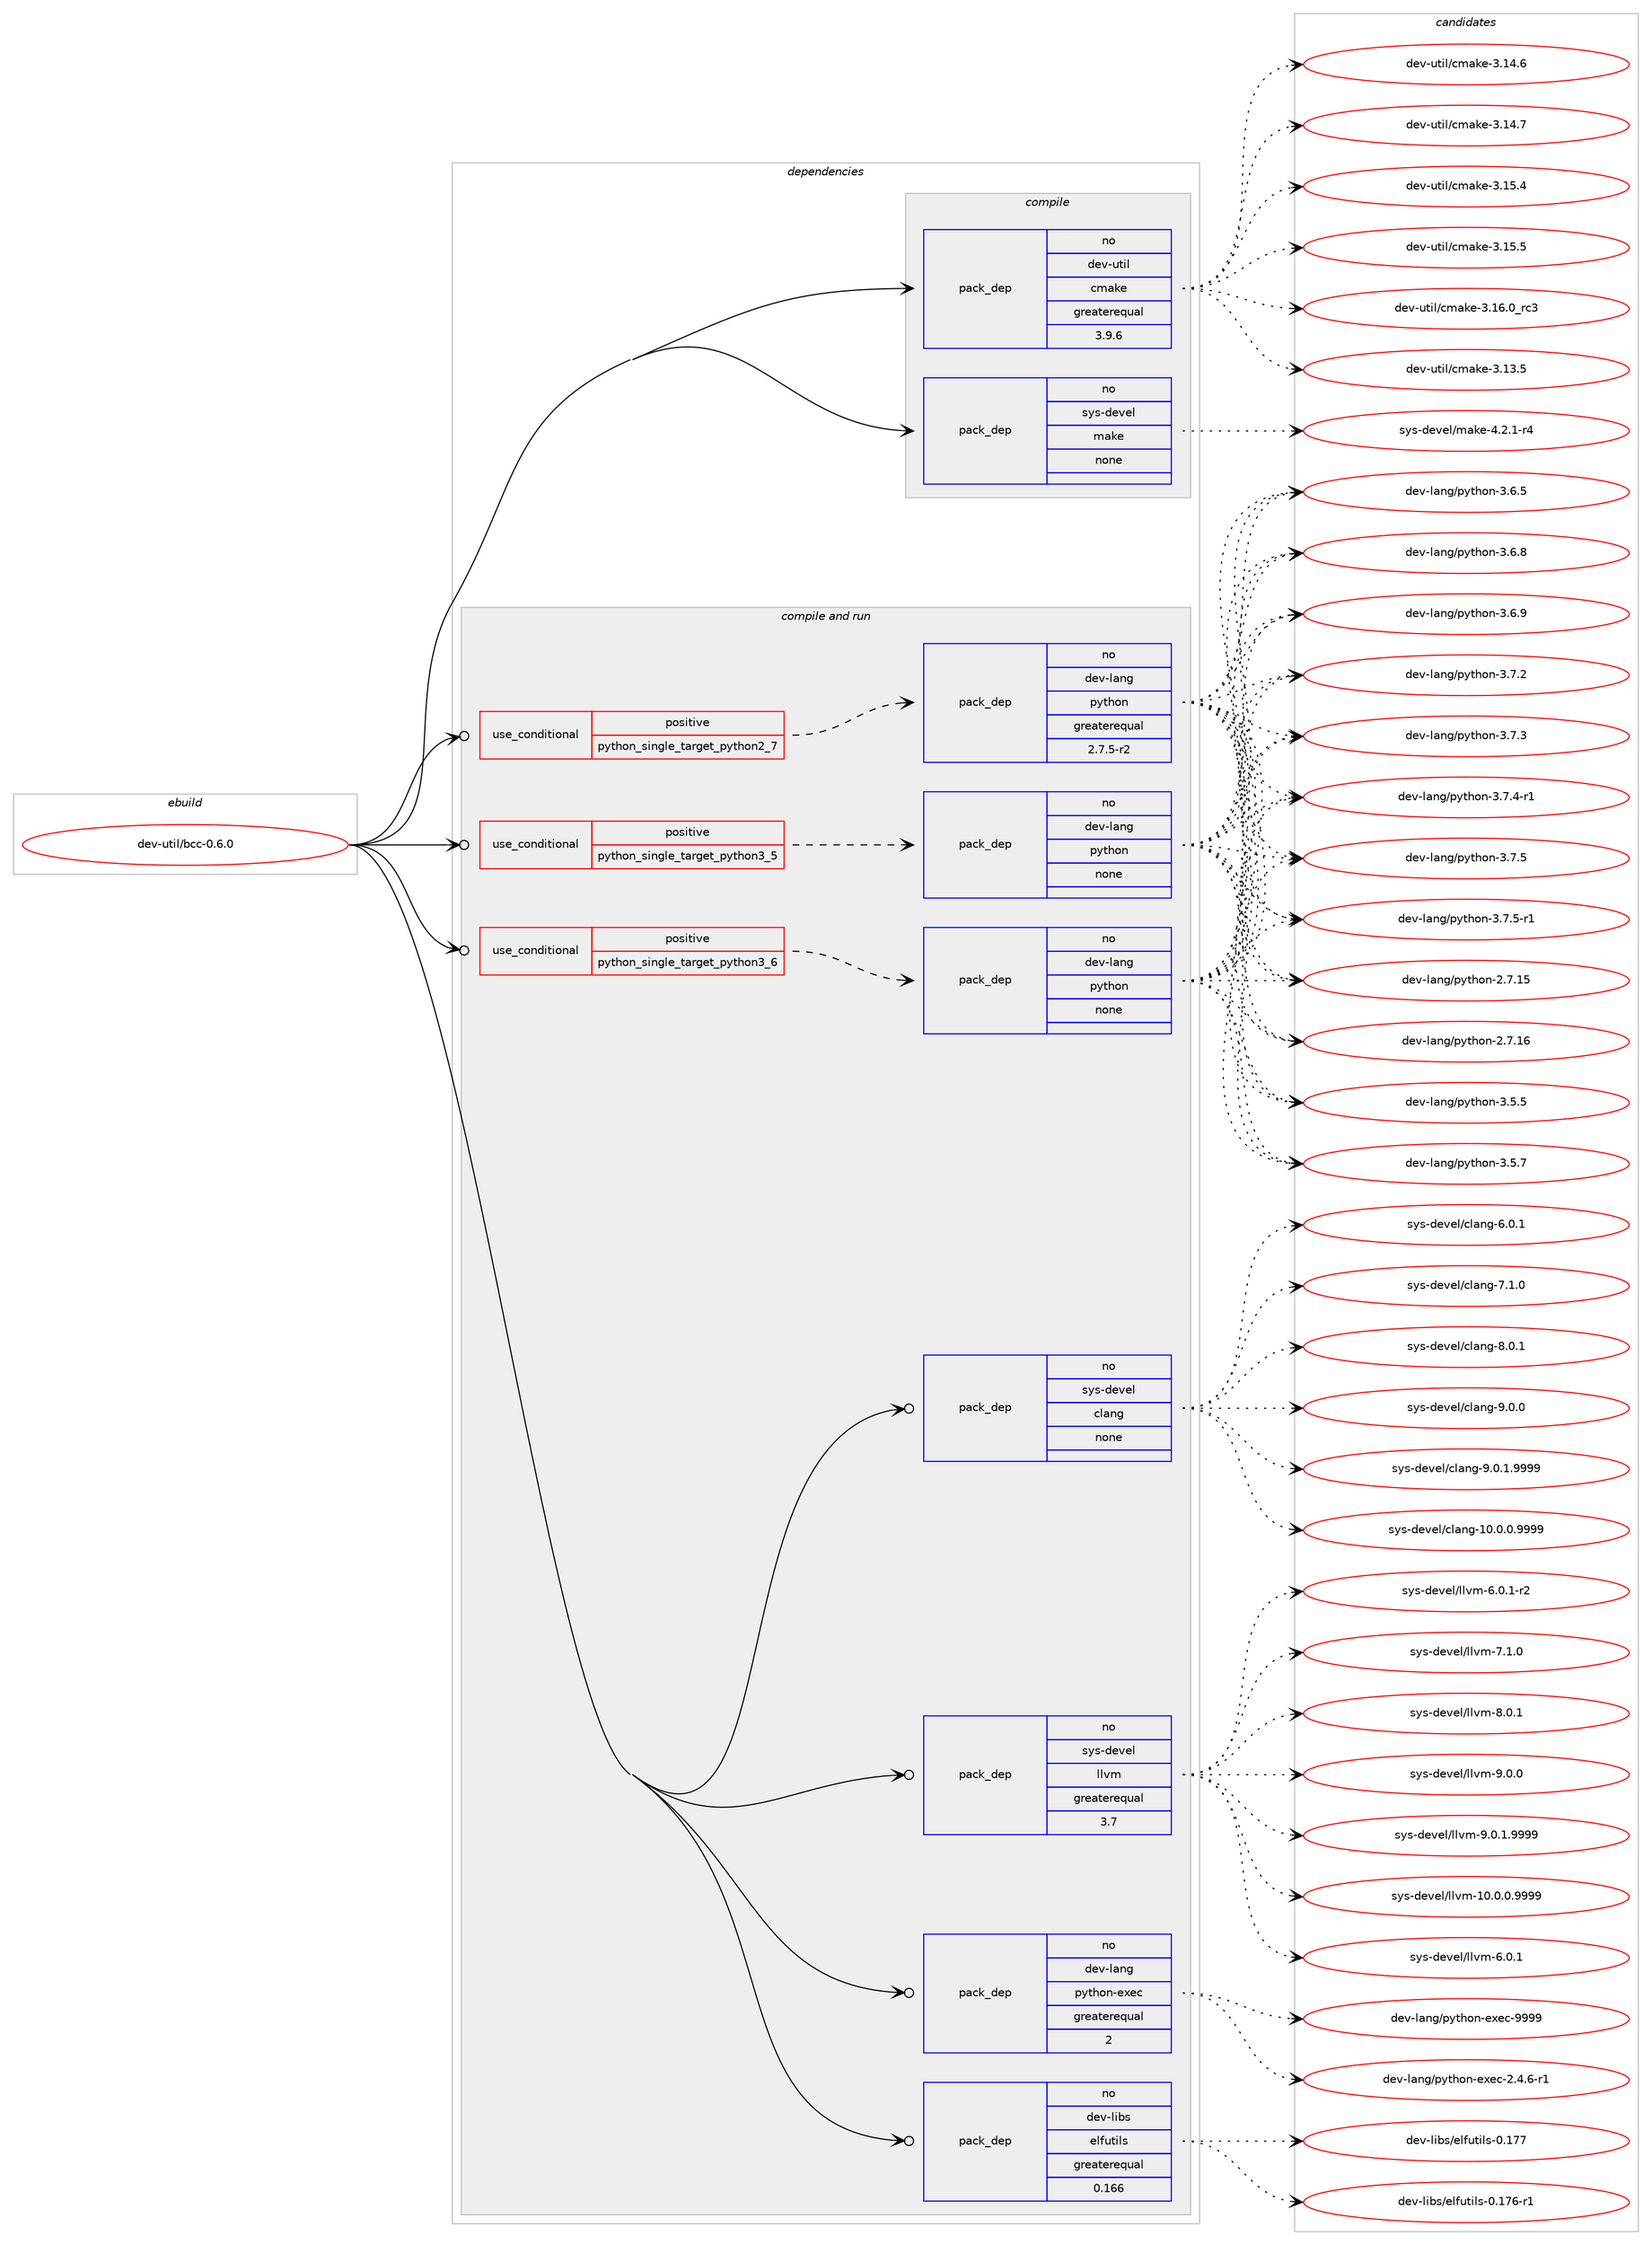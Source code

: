 digraph prolog {

# *************
# Graph options
# *************

newrank=true;
concentrate=true;
compound=true;
graph [rankdir=LR,fontname=Helvetica,fontsize=10,ranksep=1.5];#, ranksep=2.5, nodesep=0.2];
edge  [arrowhead=vee];
node  [fontname=Helvetica,fontsize=10];

# **********
# The ebuild
# **********

subgraph cluster_leftcol {
color=gray;
rank=same;
label=<<i>ebuild</i>>;
id [label="dev-util/bcc-0.6.0", color=red, width=4, href="../dev-util/bcc-0.6.0.svg"];
}

# ****************
# The dependencies
# ****************

subgraph cluster_midcol {
color=gray;
label=<<i>dependencies</i>>;
subgraph cluster_compile {
fillcolor="#eeeeee";
style=filled;
label=<<i>compile</i>>;
subgraph pack531710 {
dependency725660 [label=<<TABLE BORDER="0" CELLBORDER="1" CELLSPACING="0" CELLPADDING="4" WIDTH="220"><TR><TD ROWSPAN="6" CELLPADDING="30">pack_dep</TD></TR><TR><TD WIDTH="110">no</TD></TR><TR><TD>dev-util</TD></TR><TR><TD>cmake</TD></TR><TR><TD>greaterequal</TD></TR><TR><TD>3.9.6</TD></TR></TABLE>>, shape=none, color=blue];
}
id:e -> dependency725660:w [weight=20,style="solid",arrowhead="vee"];
subgraph pack531711 {
dependency725661 [label=<<TABLE BORDER="0" CELLBORDER="1" CELLSPACING="0" CELLPADDING="4" WIDTH="220"><TR><TD ROWSPAN="6" CELLPADDING="30">pack_dep</TD></TR><TR><TD WIDTH="110">no</TD></TR><TR><TD>sys-devel</TD></TR><TR><TD>make</TD></TR><TR><TD>none</TD></TR><TR><TD></TD></TR></TABLE>>, shape=none, color=blue];
}
id:e -> dependency725661:w [weight=20,style="solid",arrowhead="vee"];
}
subgraph cluster_compileandrun {
fillcolor="#eeeeee";
style=filled;
label=<<i>compile and run</i>>;
subgraph cond181850 {
dependency725662 [label=<<TABLE BORDER="0" CELLBORDER="1" CELLSPACING="0" CELLPADDING="4"><TR><TD ROWSPAN="3" CELLPADDING="10">use_conditional</TD></TR><TR><TD>positive</TD></TR><TR><TD>python_single_target_python2_7</TD></TR></TABLE>>, shape=none, color=red];
subgraph pack531712 {
dependency725663 [label=<<TABLE BORDER="0" CELLBORDER="1" CELLSPACING="0" CELLPADDING="4" WIDTH="220"><TR><TD ROWSPAN="6" CELLPADDING="30">pack_dep</TD></TR><TR><TD WIDTH="110">no</TD></TR><TR><TD>dev-lang</TD></TR><TR><TD>python</TD></TR><TR><TD>greaterequal</TD></TR><TR><TD>2.7.5-r2</TD></TR></TABLE>>, shape=none, color=blue];
}
dependency725662:e -> dependency725663:w [weight=20,style="dashed",arrowhead="vee"];
}
id:e -> dependency725662:w [weight=20,style="solid",arrowhead="odotvee"];
subgraph cond181851 {
dependency725664 [label=<<TABLE BORDER="0" CELLBORDER="1" CELLSPACING="0" CELLPADDING="4"><TR><TD ROWSPAN="3" CELLPADDING="10">use_conditional</TD></TR><TR><TD>positive</TD></TR><TR><TD>python_single_target_python3_5</TD></TR></TABLE>>, shape=none, color=red];
subgraph pack531713 {
dependency725665 [label=<<TABLE BORDER="0" CELLBORDER="1" CELLSPACING="0" CELLPADDING="4" WIDTH="220"><TR><TD ROWSPAN="6" CELLPADDING="30">pack_dep</TD></TR><TR><TD WIDTH="110">no</TD></TR><TR><TD>dev-lang</TD></TR><TR><TD>python</TD></TR><TR><TD>none</TD></TR><TR><TD></TD></TR></TABLE>>, shape=none, color=blue];
}
dependency725664:e -> dependency725665:w [weight=20,style="dashed",arrowhead="vee"];
}
id:e -> dependency725664:w [weight=20,style="solid",arrowhead="odotvee"];
subgraph cond181852 {
dependency725666 [label=<<TABLE BORDER="0" CELLBORDER="1" CELLSPACING="0" CELLPADDING="4"><TR><TD ROWSPAN="3" CELLPADDING="10">use_conditional</TD></TR><TR><TD>positive</TD></TR><TR><TD>python_single_target_python3_6</TD></TR></TABLE>>, shape=none, color=red];
subgraph pack531714 {
dependency725667 [label=<<TABLE BORDER="0" CELLBORDER="1" CELLSPACING="0" CELLPADDING="4" WIDTH="220"><TR><TD ROWSPAN="6" CELLPADDING="30">pack_dep</TD></TR><TR><TD WIDTH="110">no</TD></TR><TR><TD>dev-lang</TD></TR><TR><TD>python</TD></TR><TR><TD>none</TD></TR><TR><TD></TD></TR></TABLE>>, shape=none, color=blue];
}
dependency725666:e -> dependency725667:w [weight=20,style="dashed",arrowhead="vee"];
}
id:e -> dependency725666:w [weight=20,style="solid",arrowhead="odotvee"];
subgraph pack531715 {
dependency725668 [label=<<TABLE BORDER="0" CELLBORDER="1" CELLSPACING="0" CELLPADDING="4" WIDTH="220"><TR><TD ROWSPAN="6" CELLPADDING="30">pack_dep</TD></TR><TR><TD WIDTH="110">no</TD></TR><TR><TD>dev-lang</TD></TR><TR><TD>python-exec</TD></TR><TR><TD>greaterequal</TD></TR><TR><TD>2</TD></TR></TABLE>>, shape=none, color=blue];
}
id:e -> dependency725668:w [weight=20,style="solid",arrowhead="odotvee"];
subgraph pack531716 {
dependency725669 [label=<<TABLE BORDER="0" CELLBORDER="1" CELLSPACING="0" CELLPADDING="4" WIDTH="220"><TR><TD ROWSPAN="6" CELLPADDING="30">pack_dep</TD></TR><TR><TD WIDTH="110">no</TD></TR><TR><TD>dev-libs</TD></TR><TR><TD>elfutils</TD></TR><TR><TD>greaterequal</TD></TR><TR><TD>0.166</TD></TR></TABLE>>, shape=none, color=blue];
}
id:e -> dependency725669:w [weight=20,style="solid",arrowhead="odotvee"];
subgraph pack531717 {
dependency725670 [label=<<TABLE BORDER="0" CELLBORDER="1" CELLSPACING="0" CELLPADDING="4" WIDTH="220"><TR><TD ROWSPAN="6" CELLPADDING="30">pack_dep</TD></TR><TR><TD WIDTH="110">no</TD></TR><TR><TD>sys-devel</TD></TR><TR><TD>clang</TD></TR><TR><TD>none</TD></TR><TR><TD></TD></TR></TABLE>>, shape=none, color=blue];
}
id:e -> dependency725670:w [weight=20,style="solid",arrowhead="odotvee"];
subgraph pack531718 {
dependency725671 [label=<<TABLE BORDER="0" CELLBORDER="1" CELLSPACING="0" CELLPADDING="4" WIDTH="220"><TR><TD ROWSPAN="6" CELLPADDING="30">pack_dep</TD></TR><TR><TD WIDTH="110">no</TD></TR><TR><TD>sys-devel</TD></TR><TR><TD>llvm</TD></TR><TR><TD>greaterequal</TD></TR><TR><TD>3.7</TD></TR></TABLE>>, shape=none, color=blue];
}
id:e -> dependency725671:w [weight=20,style="solid",arrowhead="odotvee"];
}
subgraph cluster_run {
fillcolor="#eeeeee";
style=filled;
label=<<i>run</i>>;
}
}

# **************
# The candidates
# **************

subgraph cluster_choices {
rank=same;
color=gray;
label=<<i>candidates</i>>;

subgraph choice531710 {
color=black;
nodesep=1;
choice1001011184511711610510847991099710710145514649514653 [label="dev-util/cmake-3.13.5", color=red, width=4,href="../dev-util/cmake-3.13.5.svg"];
choice1001011184511711610510847991099710710145514649524654 [label="dev-util/cmake-3.14.6", color=red, width=4,href="../dev-util/cmake-3.14.6.svg"];
choice1001011184511711610510847991099710710145514649524655 [label="dev-util/cmake-3.14.7", color=red, width=4,href="../dev-util/cmake-3.14.7.svg"];
choice1001011184511711610510847991099710710145514649534652 [label="dev-util/cmake-3.15.4", color=red, width=4,href="../dev-util/cmake-3.15.4.svg"];
choice1001011184511711610510847991099710710145514649534653 [label="dev-util/cmake-3.15.5", color=red, width=4,href="../dev-util/cmake-3.15.5.svg"];
choice1001011184511711610510847991099710710145514649544648951149951 [label="dev-util/cmake-3.16.0_rc3", color=red, width=4,href="../dev-util/cmake-3.16.0_rc3.svg"];
dependency725660:e -> choice1001011184511711610510847991099710710145514649514653:w [style=dotted,weight="100"];
dependency725660:e -> choice1001011184511711610510847991099710710145514649524654:w [style=dotted,weight="100"];
dependency725660:e -> choice1001011184511711610510847991099710710145514649524655:w [style=dotted,weight="100"];
dependency725660:e -> choice1001011184511711610510847991099710710145514649534652:w [style=dotted,weight="100"];
dependency725660:e -> choice1001011184511711610510847991099710710145514649534653:w [style=dotted,weight="100"];
dependency725660:e -> choice1001011184511711610510847991099710710145514649544648951149951:w [style=dotted,weight="100"];
}
subgraph choice531711 {
color=black;
nodesep=1;
choice1151211154510010111810110847109971071014552465046494511452 [label="sys-devel/make-4.2.1-r4", color=red, width=4,href="../sys-devel/make-4.2.1-r4.svg"];
dependency725661:e -> choice1151211154510010111810110847109971071014552465046494511452:w [style=dotted,weight="100"];
}
subgraph choice531712 {
color=black;
nodesep=1;
choice10010111845108971101034711212111610411111045504655464953 [label="dev-lang/python-2.7.15", color=red, width=4,href="../dev-lang/python-2.7.15.svg"];
choice10010111845108971101034711212111610411111045504655464954 [label="dev-lang/python-2.7.16", color=red, width=4,href="../dev-lang/python-2.7.16.svg"];
choice100101118451089711010347112121116104111110455146534653 [label="dev-lang/python-3.5.5", color=red, width=4,href="../dev-lang/python-3.5.5.svg"];
choice100101118451089711010347112121116104111110455146534655 [label="dev-lang/python-3.5.7", color=red, width=4,href="../dev-lang/python-3.5.7.svg"];
choice100101118451089711010347112121116104111110455146544653 [label="dev-lang/python-3.6.5", color=red, width=4,href="../dev-lang/python-3.6.5.svg"];
choice100101118451089711010347112121116104111110455146544656 [label="dev-lang/python-3.6.8", color=red, width=4,href="../dev-lang/python-3.6.8.svg"];
choice100101118451089711010347112121116104111110455146544657 [label="dev-lang/python-3.6.9", color=red, width=4,href="../dev-lang/python-3.6.9.svg"];
choice100101118451089711010347112121116104111110455146554650 [label="dev-lang/python-3.7.2", color=red, width=4,href="../dev-lang/python-3.7.2.svg"];
choice100101118451089711010347112121116104111110455146554651 [label="dev-lang/python-3.7.3", color=red, width=4,href="../dev-lang/python-3.7.3.svg"];
choice1001011184510897110103471121211161041111104551465546524511449 [label="dev-lang/python-3.7.4-r1", color=red, width=4,href="../dev-lang/python-3.7.4-r1.svg"];
choice100101118451089711010347112121116104111110455146554653 [label="dev-lang/python-3.7.5", color=red, width=4,href="../dev-lang/python-3.7.5.svg"];
choice1001011184510897110103471121211161041111104551465546534511449 [label="dev-lang/python-3.7.5-r1", color=red, width=4,href="../dev-lang/python-3.7.5-r1.svg"];
dependency725663:e -> choice10010111845108971101034711212111610411111045504655464953:w [style=dotted,weight="100"];
dependency725663:e -> choice10010111845108971101034711212111610411111045504655464954:w [style=dotted,weight="100"];
dependency725663:e -> choice100101118451089711010347112121116104111110455146534653:w [style=dotted,weight="100"];
dependency725663:e -> choice100101118451089711010347112121116104111110455146534655:w [style=dotted,weight="100"];
dependency725663:e -> choice100101118451089711010347112121116104111110455146544653:w [style=dotted,weight="100"];
dependency725663:e -> choice100101118451089711010347112121116104111110455146544656:w [style=dotted,weight="100"];
dependency725663:e -> choice100101118451089711010347112121116104111110455146544657:w [style=dotted,weight="100"];
dependency725663:e -> choice100101118451089711010347112121116104111110455146554650:w [style=dotted,weight="100"];
dependency725663:e -> choice100101118451089711010347112121116104111110455146554651:w [style=dotted,weight="100"];
dependency725663:e -> choice1001011184510897110103471121211161041111104551465546524511449:w [style=dotted,weight="100"];
dependency725663:e -> choice100101118451089711010347112121116104111110455146554653:w [style=dotted,weight="100"];
dependency725663:e -> choice1001011184510897110103471121211161041111104551465546534511449:w [style=dotted,weight="100"];
}
subgraph choice531713 {
color=black;
nodesep=1;
choice10010111845108971101034711212111610411111045504655464953 [label="dev-lang/python-2.7.15", color=red, width=4,href="../dev-lang/python-2.7.15.svg"];
choice10010111845108971101034711212111610411111045504655464954 [label="dev-lang/python-2.7.16", color=red, width=4,href="../dev-lang/python-2.7.16.svg"];
choice100101118451089711010347112121116104111110455146534653 [label="dev-lang/python-3.5.5", color=red, width=4,href="../dev-lang/python-3.5.5.svg"];
choice100101118451089711010347112121116104111110455146534655 [label="dev-lang/python-3.5.7", color=red, width=4,href="../dev-lang/python-3.5.7.svg"];
choice100101118451089711010347112121116104111110455146544653 [label="dev-lang/python-3.6.5", color=red, width=4,href="../dev-lang/python-3.6.5.svg"];
choice100101118451089711010347112121116104111110455146544656 [label="dev-lang/python-3.6.8", color=red, width=4,href="../dev-lang/python-3.6.8.svg"];
choice100101118451089711010347112121116104111110455146544657 [label="dev-lang/python-3.6.9", color=red, width=4,href="../dev-lang/python-3.6.9.svg"];
choice100101118451089711010347112121116104111110455146554650 [label="dev-lang/python-3.7.2", color=red, width=4,href="../dev-lang/python-3.7.2.svg"];
choice100101118451089711010347112121116104111110455146554651 [label="dev-lang/python-3.7.3", color=red, width=4,href="../dev-lang/python-3.7.3.svg"];
choice1001011184510897110103471121211161041111104551465546524511449 [label="dev-lang/python-3.7.4-r1", color=red, width=4,href="../dev-lang/python-3.7.4-r1.svg"];
choice100101118451089711010347112121116104111110455146554653 [label="dev-lang/python-3.7.5", color=red, width=4,href="../dev-lang/python-3.7.5.svg"];
choice1001011184510897110103471121211161041111104551465546534511449 [label="dev-lang/python-3.7.5-r1", color=red, width=4,href="../dev-lang/python-3.7.5-r1.svg"];
dependency725665:e -> choice10010111845108971101034711212111610411111045504655464953:w [style=dotted,weight="100"];
dependency725665:e -> choice10010111845108971101034711212111610411111045504655464954:w [style=dotted,weight="100"];
dependency725665:e -> choice100101118451089711010347112121116104111110455146534653:w [style=dotted,weight="100"];
dependency725665:e -> choice100101118451089711010347112121116104111110455146534655:w [style=dotted,weight="100"];
dependency725665:e -> choice100101118451089711010347112121116104111110455146544653:w [style=dotted,weight="100"];
dependency725665:e -> choice100101118451089711010347112121116104111110455146544656:w [style=dotted,weight="100"];
dependency725665:e -> choice100101118451089711010347112121116104111110455146544657:w [style=dotted,weight="100"];
dependency725665:e -> choice100101118451089711010347112121116104111110455146554650:w [style=dotted,weight="100"];
dependency725665:e -> choice100101118451089711010347112121116104111110455146554651:w [style=dotted,weight="100"];
dependency725665:e -> choice1001011184510897110103471121211161041111104551465546524511449:w [style=dotted,weight="100"];
dependency725665:e -> choice100101118451089711010347112121116104111110455146554653:w [style=dotted,weight="100"];
dependency725665:e -> choice1001011184510897110103471121211161041111104551465546534511449:w [style=dotted,weight="100"];
}
subgraph choice531714 {
color=black;
nodesep=1;
choice10010111845108971101034711212111610411111045504655464953 [label="dev-lang/python-2.7.15", color=red, width=4,href="../dev-lang/python-2.7.15.svg"];
choice10010111845108971101034711212111610411111045504655464954 [label="dev-lang/python-2.7.16", color=red, width=4,href="../dev-lang/python-2.7.16.svg"];
choice100101118451089711010347112121116104111110455146534653 [label="dev-lang/python-3.5.5", color=red, width=4,href="../dev-lang/python-3.5.5.svg"];
choice100101118451089711010347112121116104111110455146534655 [label="dev-lang/python-3.5.7", color=red, width=4,href="../dev-lang/python-3.5.7.svg"];
choice100101118451089711010347112121116104111110455146544653 [label="dev-lang/python-3.6.5", color=red, width=4,href="../dev-lang/python-3.6.5.svg"];
choice100101118451089711010347112121116104111110455146544656 [label="dev-lang/python-3.6.8", color=red, width=4,href="../dev-lang/python-3.6.8.svg"];
choice100101118451089711010347112121116104111110455146544657 [label="dev-lang/python-3.6.9", color=red, width=4,href="../dev-lang/python-3.6.9.svg"];
choice100101118451089711010347112121116104111110455146554650 [label="dev-lang/python-3.7.2", color=red, width=4,href="../dev-lang/python-3.7.2.svg"];
choice100101118451089711010347112121116104111110455146554651 [label="dev-lang/python-3.7.3", color=red, width=4,href="../dev-lang/python-3.7.3.svg"];
choice1001011184510897110103471121211161041111104551465546524511449 [label="dev-lang/python-3.7.4-r1", color=red, width=4,href="../dev-lang/python-3.7.4-r1.svg"];
choice100101118451089711010347112121116104111110455146554653 [label="dev-lang/python-3.7.5", color=red, width=4,href="../dev-lang/python-3.7.5.svg"];
choice1001011184510897110103471121211161041111104551465546534511449 [label="dev-lang/python-3.7.5-r1", color=red, width=4,href="../dev-lang/python-3.7.5-r1.svg"];
dependency725667:e -> choice10010111845108971101034711212111610411111045504655464953:w [style=dotted,weight="100"];
dependency725667:e -> choice10010111845108971101034711212111610411111045504655464954:w [style=dotted,weight="100"];
dependency725667:e -> choice100101118451089711010347112121116104111110455146534653:w [style=dotted,weight="100"];
dependency725667:e -> choice100101118451089711010347112121116104111110455146534655:w [style=dotted,weight="100"];
dependency725667:e -> choice100101118451089711010347112121116104111110455146544653:w [style=dotted,weight="100"];
dependency725667:e -> choice100101118451089711010347112121116104111110455146544656:w [style=dotted,weight="100"];
dependency725667:e -> choice100101118451089711010347112121116104111110455146544657:w [style=dotted,weight="100"];
dependency725667:e -> choice100101118451089711010347112121116104111110455146554650:w [style=dotted,weight="100"];
dependency725667:e -> choice100101118451089711010347112121116104111110455146554651:w [style=dotted,weight="100"];
dependency725667:e -> choice1001011184510897110103471121211161041111104551465546524511449:w [style=dotted,weight="100"];
dependency725667:e -> choice100101118451089711010347112121116104111110455146554653:w [style=dotted,weight="100"];
dependency725667:e -> choice1001011184510897110103471121211161041111104551465546534511449:w [style=dotted,weight="100"];
}
subgraph choice531715 {
color=black;
nodesep=1;
choice10010111845108971101034711212111610411111045101120101994550465246544511449 [label="dev-lang/python-exec-2.4.6-r1", color=red, width=4,href="../dev-lang/python-exec-2.4.6-r1.svg"];
choice10010111845108971101034711212111610411111045101120101994557575757 [label="dev-lang/python-exec-9999", color=red, width=4,href="../dev-lang/python-exec-9999.svg"];
dependency725668:e -> choice10010111845108971101034711212111610411111045101120101994550465246544511449:w [style=dotted,weight="100"];
dependency725668:e -> choice10010111845108971101034711212111610411111045101120101994557575757:w [style=dotted,weight="100"];
}
subgraph choice531716 {
color=black;
nodesep=1;
choice1001011184510810598115471011081021171161051081154548464955544511449 [label="dev-libs/elfutils-0.176-r1", color=red, width=4,href="../dev-libs/elfutils-0.176-r1.svg"];
choice100101118451081059811547101108102117116105108115454846495555 [label="dev-libs/elfutils-0.177", color=red, width=4,href="../dev-libs/elfutils-0.177.svg"];
dependency725669:e -> choice1001011184510810598115471011081021171161051081154548464955544511449:w [style=dotted,weight="100"];
dependency725669:e -> choice100101118451081059811547101108102117116105108115454846495555:w [style=dotted,weight="100"];
}
subgraph choice531717 {
color=black;
nodesep=1;
choice11512111545100101118101108479910897110103454948464846484657575757 [label="sys-devel/clang-10.0.0.9999", color=red, width=4,href="../sys-devel/clang-10.0.0.9999.svg"];
choice11512111545100101118101108479910897110103455446484649 [label="sys-devel/clang-6.0.1", color=red, width=4,href="../sys-devel/clang-6.0.1.svg"];
choice11512111545100101118101108479910897110103455546494648 [label="sys-devel/clang-7.1.0", color=red, width=4,href="../sys-devel/clang-7.1.0.svg"];
choice11512111545100101118101108479910897110103455646484649 [label="sys-devel/clang-8.0.1", color=red, width=4,href="../sys-devel/clang-8.0.1.svg"];
choice11512111545100101118101108479910897110103455746484648 [label="sys-devel/clang-9.0.0", color=red, width=4,href="../sys-devel/clang-9.0.0.svg"];
choice115121115451001011181011084799108971101034557464846494657575757 [label="sys-devel/clang-9.0.1.9999", color=red, width=4,href="../sys-devel/clang-9.0.1.9999.svg"];
dependency725670:e -> choice11512111545100101118101108479910897110103454948464846484657575757:w [style=dotted,weight="100"];
dependency725670:e -> choice11512111545100101118101108479910897110103455446484649:w [style=dotted,weight="100"];
dependency725670:e -> choice11512111545100101118101108479910897110103455546494648:w [style=dotted,weight="100"];
dependency725670:e -> choice11512111545100101118101108479910897110103455646484649:w [style=dotted,weight="100"];
dependency725670:e -> choice11512111545100101118101108479910897110103455746484648:w [style=dotted,weight="100"];
dependency725670:e -> choice115121115451001011181011084799108971101034557464846494657575757:w [style=dotted,weight="100"];
}
subgraph choice531718 {
color=black;
nodesep=1;
choice1151211154510010111810110847108108118109454948464846484657575757 [label="sys-devel/llvm-10.0.0.9999", color=red, width=4,href="../sys-devel/llvm-10.0.0.9999.svg"];
choice1151211154510010111810110847108108118109455446484649 [label="sys-devel/llvm-6.0.1", color=red, width=4,href="../sys-devel/llvm-6.0.1.svg"];
choice11512111545100101118101108471081081181094554464846494511450 [label="sys-devel/llvm-6.0.1-r2", color=red, width=4,href="../sys-devel/llvm-6.0.1-r2.svg"];
choice1151211154510010111810110847108108118109455546494648 [label="sys-devel/llvm-7.1.0", color=red, width=4,href="../sys-devel/llvm-7.1.0.svg"];
choice1151211154510010111810110847108108118109455646484649 [label="sys-devel/llvm-8.0.1", color=red, width=4,href="../sys-devel/llvm-8.0.1.svg"];
choice1151211154510010111810110847108108118109455746484648 [label="sys-devel/llvm-9.0.0", color=red, width=4,href="../sys-devel/llvm-9.0.0.svg"];
choice11512111545100101118101108471081081181094557464846494657575757 [label="sys-devel/llvm-9.0.1.9999", color=red, width=4,href="../sys-devel/llvm-9.0.1.9999.svg"];
dependency725671:e -> choice1151211154510010111810110847108108118109454948464846484657575757:w [style=dotted,weight="100"];
dependency725671:e -> choice1151211154510010111810110847108108118109455446484649:w [style=dotted,weight="100"];
dependency725671:e -> choice11512111545100101118101108471081081181094554464846494511450:w [style=dotted,weight="100"];
dependency725671:e -> choice1151211154510010111810110847108108118109455546494648:w [style=dotted,weight="100"];
dependency725671:e -> choice1151211154510010111810110847108108118109455646484649:w [style=dotted,weight="100"];
dependency725671:e -> choice1151211154510010111810110847108108118109455746484648:w [style=dotted,weight="100"];
dependency725671:e -> choice11512111545100101118101108471081081181094557464846494657575757:w [style=dotted,weight="100"];
}
}

}
